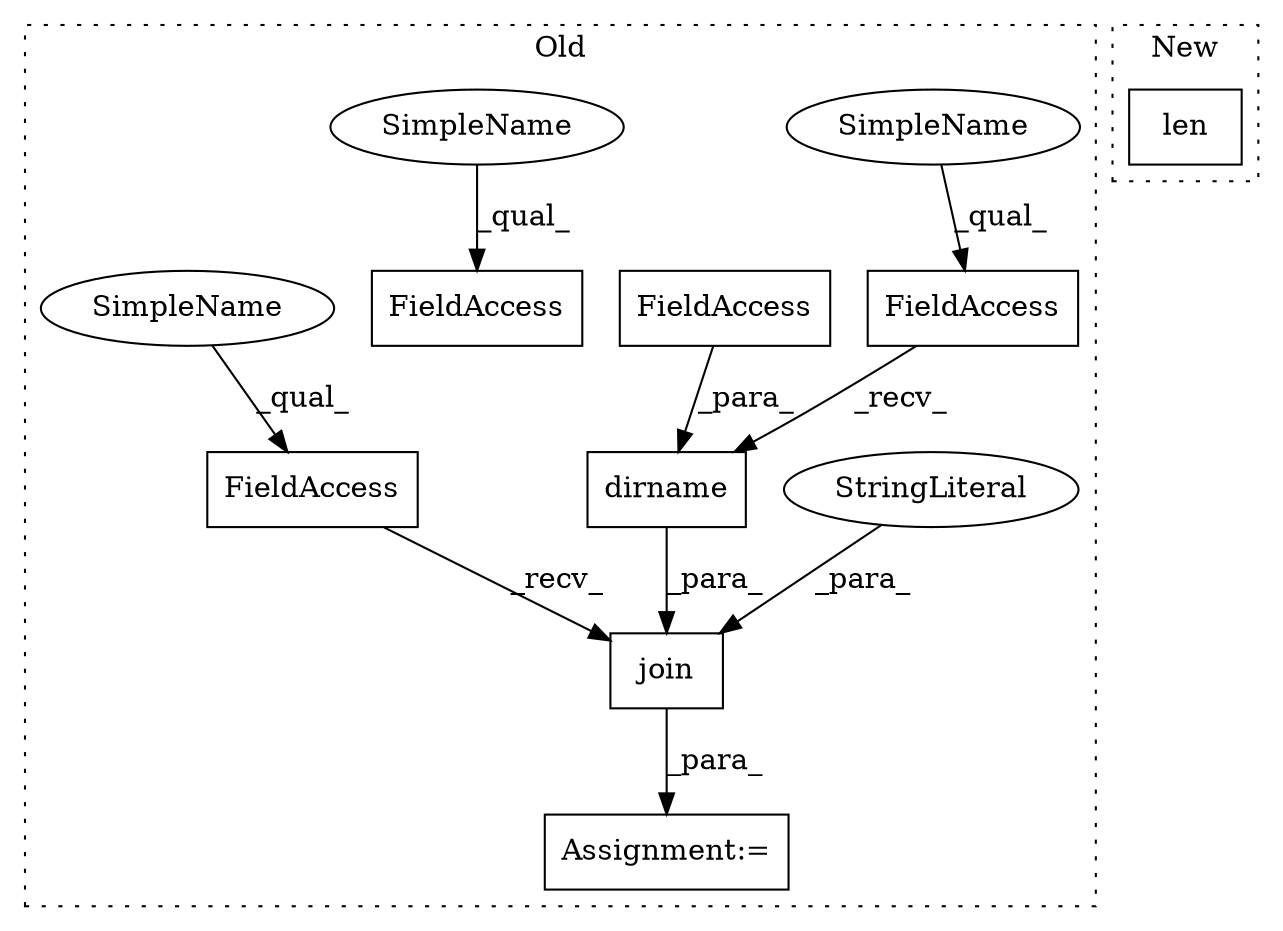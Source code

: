 digraph G {
subgraph cluster0 {
1 [label="dirname" a="32" s="697,713" l="8,1" shape="box"];
3 [label="FieldAccess" a="22" s="705" l="8" shape="box"];
4 [label="join" a="32" s="1332,1380" l="5,1" shape="box"];
5 [label="FieldAccess" a="22" s="1324" l="7" shape="box"];
6 [label="Assignment:=" a="7" s="1424,1506" l="53,2" shape="box"];
7 [label="FieldAccess" a="22" s="689" l="7" shape="box"];
8 [label="FieldAccess" a="22" s="1016" l="7" shape="box"];
9 [label="StringLiteral" a="45" s="1346" l="34" shape="ellipse"];
10 [label="SimpleName" a="42" s="1324" l="2" shape="ellipse"];
11 [label="SimpleName" a="42" s="1016" l="2" shape="ellipse"];
12 [label="SimpleName" a="42" s="689" l="2" shape="ellipse"];
label = "Old";
style="dotted";
}
subgraph cluster1 {
2 [label="len" a="32" s="1263,1287" l="4,1" shape="box"];
label = "New";
style="dotted";
}
1 -> 4 [label="_para_"];
3 -> 1 [label="_para_"];
4 -> 6 [label="_para_"];
5 -> 4 [label="_recv_"];
7 -> 1 [label="_recv_"];
9 -> 4 [label="_para_"];
10 -> 5 [label="_qual_"];
11 -> 8 [label="_qual_"];
12 -> 7 [label="_qual_"];
}